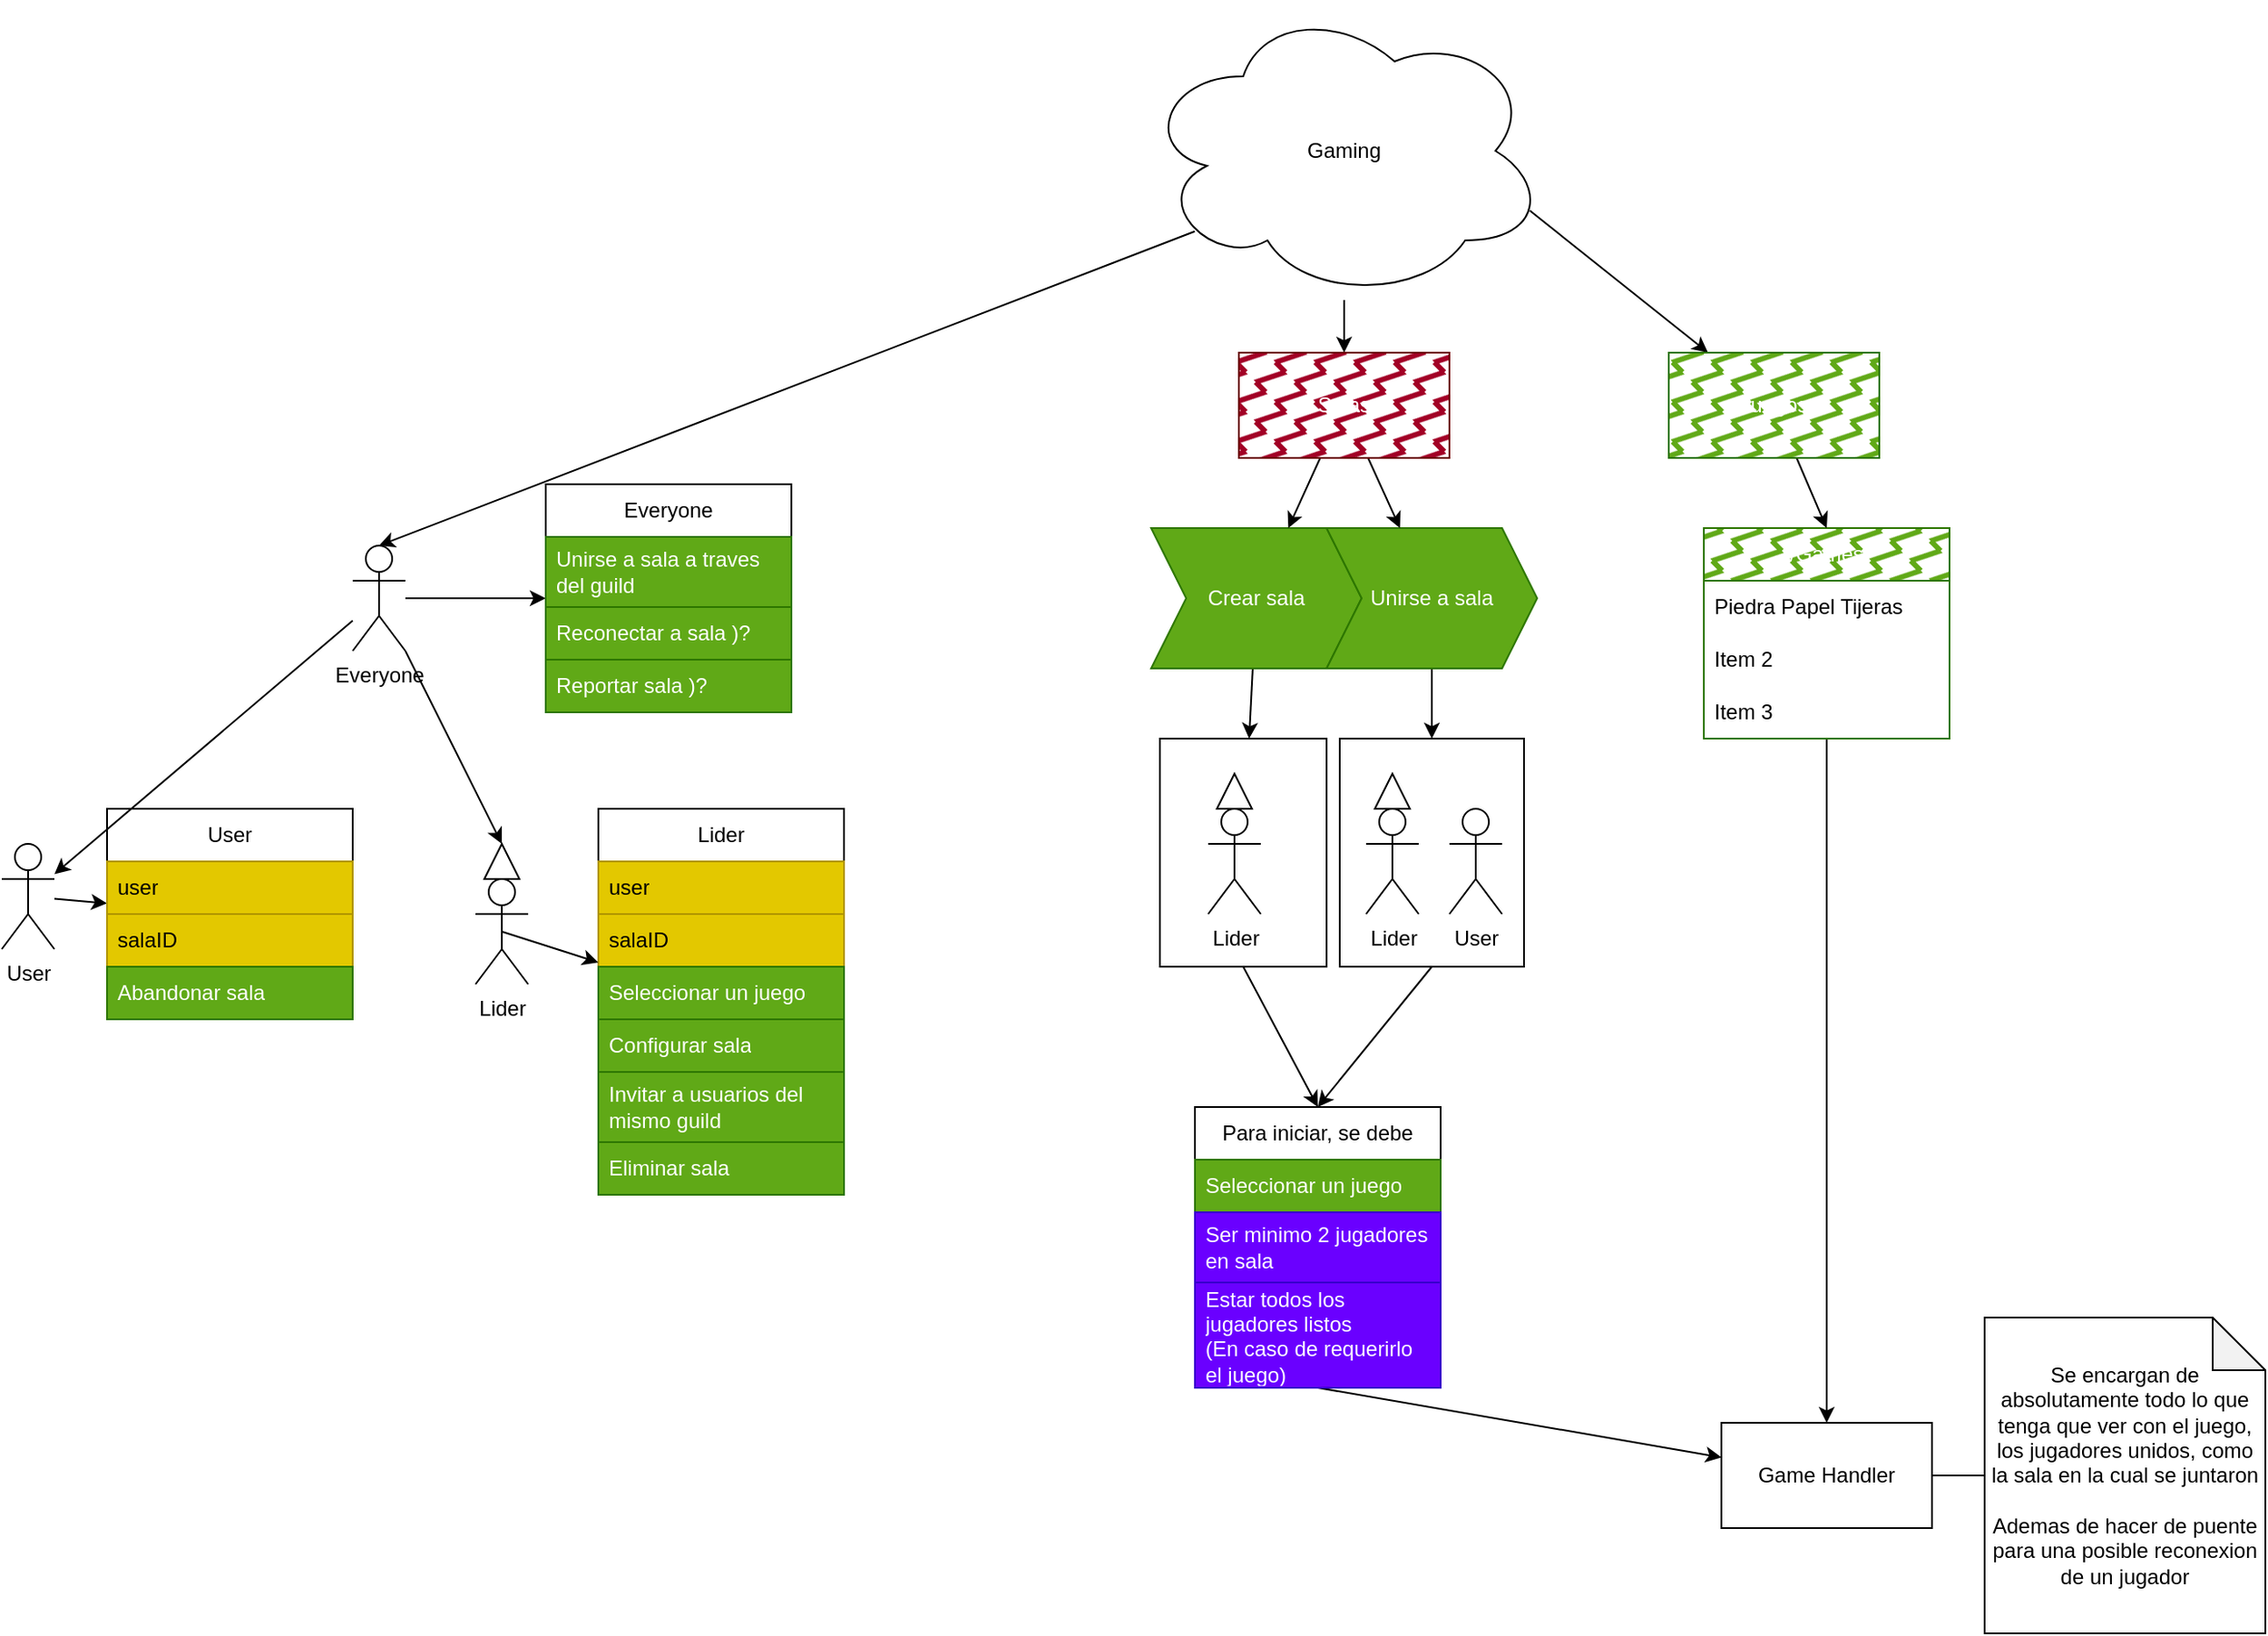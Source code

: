 <mxfile>
    <diagram id="cfIUunAWvWJWpsLYTpZa" name="Página-1">
        <mxGraphModel dx="1546" dy="1007" grid="1" gridSize="10" guides="1" tooltips="1" connect="1" arrows="1" fold="1" page="0" pageScale="1" pageWidth="827" pageHeight="1169" math="0" shadow="0">
            <root>
                <mxCell id="0"/>
                <mxCell id="1" parent="0"/>
                <mxCell id="9" value="" style="group;movable=0;resizable=0;rotatable=0;deletable=0;editable=0;connectable=0;" vertex="1" connectable="0" parent="1">
                    <mxGeometry x="270" y="300" width="30" height="80" as="geometry"/>
                </mxCell>
                <mxCell id="76" value="" style="edgeStyle=none;html=1;" edge="1" parent="1" source="14" target="78">
                    <mxGeometry relative="1" as="geometry">
                        <mxPoint x="-170" y="350.0" as="targetPoint"/>
                    </mxGeometry>
                </mxCell>
                <mxCell id="100" value="" style="edgeStyle=none;html=1;" edge="1" parent="1" source="17" target="99">
                    <mxGeometry relative="1" as="geometry"/>
                </mxCell>
                <mxCell id="17" value="/Games" style="swimlane;fontStyle=0;childLayout=stackLayout;horizontal=1;startSize=30;horizontalStack=0;resizeParent=1;resizeParentMax=0;resizeLast=0;collapsible=1;marginBottom=0;whiteSpace=wrap;html=1;fillColor=#60a917;strokeColor=#2D7600;fontColor=#ffffff;fillStyle=zigzag-line;" vertex="1" parent="1">
                    <mxGeometry x="720" y="140" width="140" height="120" as="geometry"/>
                </mxCell>
                <mxCell id="18" value="Piedra Papel Tijeras" style="text;strokeColor=none;fillColor=none;align=left;verticalAlign=middle;spacingLeft=4;spacingRight=4;overflow=hidden;points=[[0,0.5],[1,0.5]];portConstraint=eastwest;rotatable=0;whiteSpace=wrap;html=1;" vertex="1" parent="17">
                    <mxGeometry y="30" width="140" height="30" as="geometry"/>
                </mxCell>
                <mxCell id="19" value="Item 2" style="text;strokeColor=none;fillColor=none;align=left;verticalAlign=middle;spacingLeft=4;spacingRight=4;overflow=hidden;points=[[0,0.5],[1,0.5]];portConstraint=eastwest;rotatable=0;whiteSpace=wrap;html=1;" vertex="1" parent="17">
                    <mxGeometry y="60" width="140" height="30" as="geometry"/>
                </mxCell>
                <mxCell id="20" value="Item 3" style="text;strokeColor=none;fillColor=none;align=left;verticalAlign=middle;spacingLeft=4;spacingRight=4;overflow=hidden;points=[[0,0.5],[1,0.5]];portConstraint=eastwest;rotatable=0;whiteSpace=wrap;html=1;" vertex="1" parent="17">
                    <mxGeometry y="90" width="140" height="30" as="geometry"/>
                </mxCell>
                <mxCell id="31" value="" style="edgeStyle=none;html=1;" edge="1" parent="1" source="21" target="30">
                    <mxGeometry relative="1" as="geometry"/>
                </mxCell>
                <mxCell id="57" style="edgeStyle=none;html=1;exitX=0.96;exitY=0.7;exitDx=0;exitDy=0;exitPerimeter=0;" edge="1" parent="1" source="21" target="56">
                    <mxGeometry relative="1" as="geometry"/>
                </mxCell>
                <mxCell id="90" style="edgeStyle=none;html=1;exitX=0.13;exitY=0.77;exitDx=0;exitDy=0;exitPerimeter=0;entryX=0.5;entryY=0;entryDx=0;entryDy=0;entryPerimeter=0;" edge="1" parent="1" source="21" target="82">
                    <mxGeometry relative="1" as="geometry"/>
                </mxCell>
                <mxCell id="21" value="Gaming" style="ellipse;shape=cloud;whiteSpace=wrap;html=1;" vertex="1" parent="1">
                    <mxGeometry x="400" y="-160" width="230" height="170" as="geometry"/>
                </mxCell>
                <mxCell id="49" value="" style="edgeStyle=none;html=1;" edge="1" parent="1" source="28" target="44">
                    <mxGeometry relative="1" as="geometry"/>
                </mxCell>
                <mxCell id="28" value="Crear sala" style="shape=step;perimeter=stepPerimeter;whiteSpace=wrap;html=1;fixedSize=1;fillColor=#60a917;fontColor=#ffffff;strokeColor=#2D7600;" vertex="1" parent="1">
                    <mxGeometry x="405" y="140" width="120" height="80" as="geometry"/>
                </mxCell>
                <mxCell id="50" value="" style="edgeStyle=none;html=1;" edge="1" parent="1" source="29" target="41">
                    <mxGeometry relative="1" as="geometry"/>
                </mxCell>
                <mxCell id="29" value="Unirse a sala" style="shape=step;perimeter=stepPerimeter;whiteSpace=wrap;html=1;fixedSize=1;fillColor=#60a917;fontColor=#ffffff;strokeColor=#2D7600;" vertex="1" parent="1">
                    <mxGeometry x="505" y="140" width="120" height="80" as="geometry"/>
                </mxCell>
                <mxCell id="32" value="" style="edgeStyle=none;html=1;" edge="1" parent="1" source="30" target="29">
                    <mxGeometry relative="1" as="geometry"/>
                </mxCell>
                <mxCell id="33" value="" style="edgeStyle=none;html=1;" edge="1" parent="1" source="30" target="28">
                    <mxGeometry relative="1" as="geometry"/>
                </mxCell>
                <mxCell id="30" value="Salas" style="rounded=0;whiteSpace=wrap;html=1;fillColor=#a20025;fontColor=#ffffff;strokeColor=#6F0000;fillStyle=zigzag-line;" vertex="1" parent="1">
                    <mxGeometry x="455" y="40" width="120" height="60" as="geometry"/>
                </mxCell>
                <mxCell id="67" style="edgeStyle=none;html=1;exitX=0.5;exitY=1;exitDx=0;exitDy=0;entryX=0.5;entryY=0;entryDx=0;entryDy=0;" edge="1" parent="1" source="41" target="60">
                    <mxGeometry relative="1" as="geometry"/>
                </mxCell>
                <mxCell id="41" value="" style="rounded=0;whiteSpace=wrap;html=1;" vertex="1" parent="1">
                    <mxGeometry x="512.5" y="260" width="105" height="130" as="geometry"/>
                </mxCell>
                <mxCell id="37" value="" style="group" vertex="1" connectable="0" parent="1">
                    <mxGeometry x="527.5" y="280" width="30" height="80" as="geometry"/>
                </mxCell>
                <mxCell id="38" value="" style="triangle;whiteSpace=wrap;html=1;rotation=-90;" vertex="1" parent="37">
                    <mxGeometry x="5" width="20" height="20" as="geometry"/>
                </mxCell>
                <mxCell id="39" value="Lider" style="shape=umlActor;verticalLabelPosition=bottom;verticalAlign=top;html=1;outlineConnect=0;" vertex="1" parent="37">
                    <mxGeometry y="20" width="30" height="60" as="geometry"/>
                </mxCell>
                <mxCell id="40" value="User" style="shape=umlActor;verticalLabelPosition=bottom;verticalAlign=top;html=1;outlineConnect=0;" vertex="1" parent="1">
                    <mxGeometry x="575" y="300" width="30" height="60" as="geometry"/>
                </mxCell>
                <mxCell id="66" style="edgeStyle=none;html=1;exitX=0.5;exitY=1;exitDx=0;exitDy=0;entryX=0.5;entryY=0;entryDx=0;entryDy=0;" edge="1" parent="1" source="44" target="60">
                    <mxGeometry relative="1" as="geometry"/>
                </mxCell>
                <mxCell id="44" value="" style="rounded=0;whiteSpace=wrap;html=1;" vertex="1" parent="1">
                    <mxGeometry x="410" y="260" width="95" height="130" as="geometry"/>
                </mxCell>
                <mxCell id="45" value="" style="group" vertex="1" connectable="0" parent="1">
                    <mxGeometry x="437.5" y="280" width="30" height="80" as="geometry"/>
                </mxCell>
                <mxCell id="46" value="" style="triangle;whiteSpace=wrap;html=1;rotation=-90;" vertex="1" parent="45">
                    <mxGeometry x="5" width="20" height="20" as="geometry"/>
                </mxCell>
                <mxCell id="47" value="Lider" style="shape=umlActor;verticalLabelPosition=bottom;verticalAlign=top;html=1;outlineConnect=0;" vertex="1" parent="45">
                    <mxGeometry y="20" width="30" height="60" as="geometry"/>
                </mxCell>
                <mxCell id="51" value="Lider" style="swimlane;fontStyle=0;childLayout=stackLayout;horizontal=1;startSize=30;horizontalStack=0;resizeParent=1;resizeParentMax=0;resizeLast=0;collapsible=1;marginBottom=0;whiteSpace=wrap;html=1;" vertex="1" parent="1">
                    <mxGeometry x="90" y="300" width="140" height="220" as="geometry"/>
                </mxCell>
                <mxCell id="93" value="user" style="text;strokeColor=#B09500;fillColor=#e3c800;align=left;verticalAlign=middle;spacingLeft=4;spacingRight=4;overflow=hidden;points=[[0,0.5],[1,0.5]];portConstraint=eastwest;rotatable=0;whiteSpace=wrap;html=1;fillStyle=solid;fontColor=#000000;" vertex="1" parent="51">
                    <mxGeometry y="30" width="140" height="30" as="geometry"/>
                </mxCell>
                <mxCell id="94" value="salaID" style="text;strokeColor=#B09500;fillColor=#e3c800;align=left;verticalAlign=middle;spacingLeft=4;spacingRight=4;overflow=hidden;points=[[0,0.5],[1,0.5]];portConstraint=eastwest;rotatable=0;whiteSpace=wrap;html=1;fontColor=#000000;fillStyle=solid;" vertex="1" parent="51">
                    <mxGeometry y="60" width="140" height="30" as="geometry"/>
                </mxCell>
                <mxCell id="52" value="Seleccionar un juego" style="text;strokeColor=#2D7600;fillColor=#60a917;align=left;verticalAlign=middle;spacingLeft=4;spacingRight=4;overflow=hidden;points=[[0,0.5],[1,0.5]];portConstraint=eastwest;rotatable=0;whiteSpace=wrap;html=1;fontColor=#ffffff;fillStyle=solid;" vertex="1" parent="51">
                    <mxGeometry y="90" width="140" height="30" as="geometry"/>
                </mxCell>
                <mxCell id="91" value="Configurar sala" style="text;strokeColor=#2D7600;fillColor=#60a917;align=left;verticalAlign=middle;spacingLeft=4;spacingRight=4;overflow=hidden;points=[[0,0.5],[1,0.5]];portConstraint=eastwest;rotatable=0;whiteSpace=wrap;html=1;fontColor=#ffffff;fillStyle=solid;" vertex="1" parent="51">
                    <mxGeometry y="120" width="140" height="30" as="geometry"/>
                </mxCell>
                <mxCell id="54" value="Invitar a usuarios del mismo guild" style="text;strokeColor=#2D7600;fillColor=#60a917;align=left;verticalAlign=middle;spacingLeft=4;spacingRight=4;overflow=hidden;points=[[0,0.5],[1,0.5]];portConstraint=eastwest;rotatable=0;whiteSpace=wrap;html=1;fontColor=#ffffff;" vertex="1" parent="51">
                    <mxGeometry y="150" width="140" height="40" as="geometry"/>
                </mxCell>
                <mxCell id="53" value="Eliminar sala" style="text;strokeColor=#2D7600;fillColor=#60a917;align=left;verticalAlign=middle;spacingLeft=4;spacingRight=4;overflow=hidden;points=[[0,0.5],[1,0.5]];portConstraint=eastwest;rotatable=0;whiteSpace=wrap;html=1;fontColor=#ffffff;" vertex="1" parent="51">
                    <mxGeometry y="190" width="140" height="30" as="geometry"/>
                </mxCell>
                <mxCell id="58" value="" style="edgeStyle=none;html=1;entryX=0.5;entryY=0;entryDx=0;entryDy=0;" edge="1" parent="1" source="56" target="17">
                    <mxGeometry relative="1" as="geometry"/>
                </mxCell>
                <mxCell id="56" value="Juegos" style="rounded=0;whiteSpace=wrap;html=1;fillColor=#60a917;fontColor=#ffffff;strokeColor=#2D7600;fillStyle=zigzag-line;" vertex="1" parent="1">
                    <mxGeometry x="700" y="40" width="120" height="60" as="geometry"/>
                </mxCell>
                <mxCell id="101" style="edgeStyle=none;html=1;exitX=0.5;exitY=1;exitDx=0;exitDy=0;" edge="1" parent="1" source="60" target="99">
                    <mxGeometry relative="1" as="geometry"/>
                </mxCell>
                <mxCell id="60" value="Para iniciar, se debe" style="swimlane;fontStyle=0;childLayout=stackLayout;horizontal=1;startSize=30;horizontalStack=0;resizeParent=1;resizeParentMax=0;resizeLast=0;collapsible=1;marginBottom=0;whiteSpace=wrap;html=1;fillStyle=zigzag-line;" vertex="1" parent="1">
                    <mxGeometry x="430" y="470" width="140" height="160" as="geometry"/>
                </mxCell>
                <mxCell id="64" value="Seleccionar un juego" style="text;strokeColor=#2D7600;fillColor=#60a917;align=left;verticalAlign=middle;spacingLeft=4;spacingRight=4;overflow=hidden;points=[[0,0.5],[1,0.5]];portConstraint=eastwest;rotatable=0;whiteSpace=wrap;html=1;fontColor=#ffffff;fillStyle=solid;" vertex="1" parent="60">
                    <mxGeometry y="30" width="140" height="30" as="geometry"/>
                </mxCell>
                <mxCell id="62" value="Ser minimo 2 jugadores en sala" style="text;strokeColor=#3700CC;fillColor=#6a00ff;align=left;verticalAlign=middle;spacingLeft=4;spacingRight=4;overflow=hidden;points=[[0,0.5],[1,0.5]];portConstraint=eastwest;rotatable=0;whiteSpace=wrap;html=1;fillStyle=solid;fontColor=#ffffff;" vertex="1" parent="60">
                    <mxGeometry y="60" width="140" height="40" as="geometry"/>
                </mxCell>
                <mxCell id="63" value="Estar todos los jugadores listos&lt;br&gt;(En caso de requerirlo el juego)" style="text;strokeColor=#3700CC;fillColor=#6a00ff;align=left;verticalAlign=middle;spacingLeft=4;spacingRight=4;overflow=hidden;points=[[0,0.5],[1,0.5]];portConstraint=eastwest;rotatable=0;whiteSpace=wrap;html=1;fillStyle=solid;fontColor=#ffffff;" vertex="1" parent="60">
                    <mxGeometry y="100" width="140" height="60" as="geometry"/>
                </mxCell>
                <mxCell id="69" style="edgeStyle=none;html=1;exitX=0.5;exitY=0.5;exitDx=0;exitDy=0;exitPerimeter=0;" edge="1" parent="1" source="7" target="51">
                    <mxGeometry relative="1" as="geometry"/>
                </mxCell>
                <mxCell id="78" value="User" style="swimlane;fontStyle=0;childLayout=stackLayout;horizontal=1;startSize=30;horizontalStack=0;resizeParent=1;resizeParentMax=0;resizeLast=0;collapsible=1;marginBottom=0;whiteSpace=wrap;html=1;fillStyle=solid;" vertex="1" parent="1">
                    <mxGeometry x="-190" y="300" width="140" height="120" as="geometry"/>
                </mxCell>
                <mxCell id="79" value="user" style="text;strokeColor=#B09500;fillColor=#e3c800;align=left;verticalAlign=middle;spacingLeft=4;spacingRight=4;overflow=hidden;points=[[0,0.5],[1,0.5]];portConstraint=eastwest;rotatable=0;whiteSpace=wrap;html=1;fillStyle=solid;fontColor=#000000;" vertex="1" parent="78">
                    <mxGeometry y="30" width="140" height="30" as="geometry"/>
                </mxCell>
                <mxCell id="77" value="salaID" style="text;strokeColor=#B09500;fillColor=#e3c800;align=left;verticalAlign=middle;spacingLeft=4;spacingRight=4;overflow=hidden;points=[[0,0.5],[1,0.5]];portConstraint=eastwest;rotatable=0;whiteSpace=wrap;html=1;fontColor=#000000;fillStyle=solid;" vertex="1" parent="78">
                    <mxGeometry y="60" width="140" height="30" as="geometry"/>
                </mxCell>
                <mxCell id="81" value="Abandonar sala" style="text;strokeColor=#2D7600;fillColor=#60a917;align=left;verticalAlign=middle;spacingLeft=4;spacingRight=4;overflow=hidden;points=[[0,0.5],[1,0.5]];portConstraint=eastwest;rotatable=0;whiteSpace=wrap;html=1;fillStyle=solid;fontColor=#ffffff;" vertex="1" parent="78">
                    <mxGeometry y="90" width="140" height="30" as="geometry"/>
                </mxCell>
                <mxCell id="83" value="" style="edgeStyle=none;html=1;" edge="1" parent="1" source="82" target="14">
                    <mxGeometry relative="1" as="geometry"/>
                </mxCell>
                <mxCell id="88" value="" style="edgeStyle=none;html=1;" edge="1" parent="1" source="82" target="84">
                    <mxGeometry relative="1" as="geometry"/>
                </mxCell>
                <mxCell id="92" value="" style="edgeStyle=none;html=1;entryX=1;entryY=0.5;entryDx=0;entryDy=0;" edge="1" parent="1" source="82" target="8">
                    <mxGeometry relative="1" as="geometry">
                        <mxPoint x="-10" y="190" as="sourcePoint"/>
                    </mxGeometry>
                </mxCell>
                <mxCell id="82" value="Everyone" style="shape=umlActor;verticalLabelPosition=bottom;verticalAlign=top;html=1;outlineConnect=0;fillStyle=solid;" vertex="1" parent="1">
                    <mxGeometry x="-50" y="150" width="30" height="60" as="geometry"/>
                </mxCell>
                <mxCell id="14" value="User" style="shape=umlActor;verticalLabelPosition=bottom;verticalAlign=top;html=1;outlineConnect=0;" vertex="1" parent="1">
                    <mxGeometry x="-250" y="320" width="30" height="60" as="geometry"/>
                </mxCell>
                <mxCell id="10" value="" style="group" vertex="1" connectable="0" parent="1">
                    <mxGeometry x="20" y="320" width="30" height="80" as="geometry"/>
                </mxCell>
                <mxCell id="8" value="" style="triangle;whiteSpace=wrap;html=1;rotation=-90;" vertex="1" parent="10">
                    <mxGeometry x="5" width="20" height="20" as="geometry"/>
                </mxCell>
                <mxCell id="7" value="Lider" style="shape=umlActor;verticalLabelPosition=bottom;verticalAlign=top;html=1;outlineConnect=0;" vertex="1" parent="10">
                    <mxGeometry y="20" width="30" height="60" as="geometry"/>
                </mxCell>
                <mxCell id="84" value="Everyone" style="swimlane;fontStyle=0;childLayout=stackLayout;horizontal=1;startSize=30;horizontalStack=0;resizeParent=1;resizeParentMax=0;resizeLast=0;collapsible=1;marginBottom=0;whiteSpace=wrap;html=1;fillStyle=solid;" vertex="1" parent="1">
                    <mxGeometry x="60" y="115" width="140" height="130" as="geometry"/>
                </mxCell>
                <mxCell id="85" value="Unirse a sala a traves del guild" style="text;strokeColor=#2D7600;fillColor=#60a917;align=left;verticalAlign=middle;spacingLeft=4;spacingRight=4;overflow=hidden;points=[[0,0.5],[1,0.5]];portConstraint=eastwest;rotatable=0;whiteSpace=wrap;html=1;fillStyle=solid;fontColor=#ffffff;" vertex="1" parent="84">
                    <mxGeometry y="30" width="140" height="40" as="geometry"/>
                </mxCell>
                <mxCell id="105" value="Reconectar a sala )?" style="text;strokeColor=#2D7600;fillColor=#60a917;align=left;verticalAlign=middle;spacingLeft=4;spacingRight=4;overflow=hidden;points=[[0,0.5],[1,0.5]];portConstraint=eastwest;rotatable=0;whiteSpace=wrap;html=1;fillStyle=solid;fontColor=#ffffff;" vertex="1" parent="84">
                    <mxGeometry y="70" width="140" height="30" as="geometry"/>
                </mxCell>
                <mxCell id="89" value="Reportar sala )?" style="text;strokeColor=#2D7600;fillColor=#60a917;align=left;verticalAlign=middle;spacingLeft=4;spacingRight=4;overflow=hidden;points=[[0,0.5],[1,0.5]];portConstraint=eastwest;rotatable=0;whiteSpace=wrap;html=1;fillStyle=solid;fontColor=#ffffff;" vertex="1" parent="84">
                    <mxGeometry y="100" width="140" height="30" as="geometry"/>
                </mxCell>
                <mxCell id="99" value="Game Handler" style="rounded=0;whiteSpace=wrap;html=1;fillStyle=solid;" vertex="1" parent="1">
                    <mxGeometry x="730" y="650" width="120" height="60" as="geometry"/>
                </mxCell>
                <mxCell id="103" value="Se encargan de absolutamente todo lo que tenga que ver con el juego, los jugadores unidos, como la sala en la cual se juntaron&lt;br&gt;&lt;br&gt;Ademas de hacer de puente para una posible reconexion de un jugador" style="shape=note;whiteSpace=wrap;html=1;backgroundOutline=1;darkOpacity=0.05;fillStyle=solid;" vertex="1" parent="1">
                    <mxGeometry x="880" y="590" width="160" height="180" as="geometry"/>
                </mxCell>
                <mxCell id="104" value="" style="endArrow=none;html=1;" edge="1" parent="1" source="99" target="103">
                    <mxGeometry width="50" height="50" relative="1" as="geometry">
                        <mxPoint x="850" y="590" as="sourcePoint"/>
                        <mxPoint x="900" y="540" as="targetPoint"/>
                    </mxGeometry>
                </mxCell>
            </root>
        </mxGraphModel>
    </diagram>
</mxfile>
